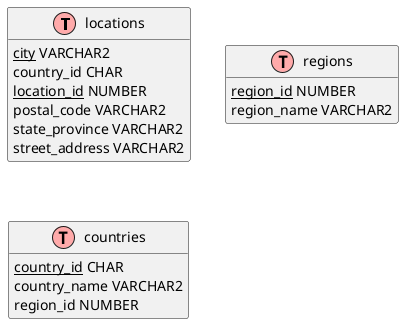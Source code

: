 
@startuml sample

!define Table(name,desc) class name as "desc" << (T,#FFAAAA) >>

!define primary_key(x) <b>x</b>
!define unique(x) <color:green>x</color>
!define not_null(x) <u>x</u>

hide methods
hide stereotypes

Table(locations, "locations") {
not_null(city) VARCHAR2
country_id CHAR
not_null(location_id) NUMBER
postal_code VARCHAR2
state_province VARCHAR2
street_address VARCHAR2
}
Table(regions, "regions") {
not_null(region_id) NUMBER
region_name VARCHAR2
}
Table(countries, "countries") {
not_null(country_id) CHAR
country_name VARCHAR2
region_id NUMBER
}


@enduml